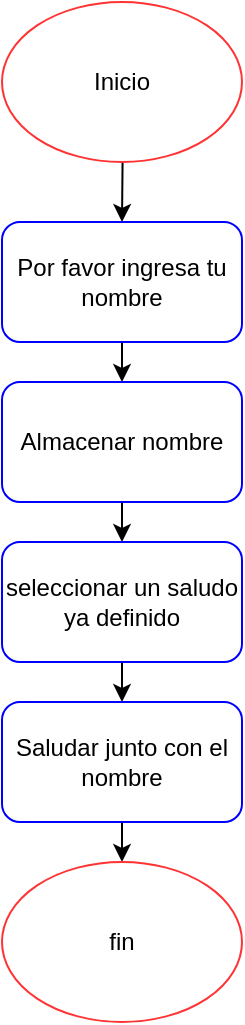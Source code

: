 <mxfile>
    <diagram id="sEwCsCMoznR07i1ciVVq" name="Página-1">
        <mxGraphModel dx="295" dy="271" grid="1" gridSize="10" guides="1" tooltips="1" connect="1" arrows="1" fold="1" page="1" pageScale="1" pageWidth="850" pageHeight="1100" math="0" shadow="0">
            <root>
                <mxCell id="0"/>
                <mxCell id="1" parent="0"/>
                <mxCell id="4" value="" style="edgeStyle=none;html=1;" parent="1" source="2" target="3" edge="1">
                    <mxGeometry relative="1" as="geometry"/>
                </mxCell>
                <mxCell id="2" value="Inicio" style="ellipse;whiteSpace=wrap;html=1;strokeColor=#FF3333;" parent="1" vertex="1">
                    <mxGeometry x="160" y="10" width="120" height="80" as="geometry"/>
                </mxCell>
                <mxCell id="6" value="" style="edgeStyle=none;html=1;" parent="1" source="3" target="5" edge="1">
                    <mxGeometry relative="1" as="geometry"/>
                </mxCell>
                <mxCell id="3" value="Por favor ingresa tu nombre" style="rounded=1;whiteSpace=wrap;html=1;strokeColor=#0000FF;" parent="1" vertex="1">
                    <mxGeometry x="160" y="120" width="120" height="60" as="geometry"/>
                </mxCell>
                <mxCell id="8" value="" style="edgeStyle=none;html=1;" parent="1" source="5" target="7" edge="1">
                    <mxGeometry relative="1" as="geometry"/>
                </mxCell>
                <mxCell id="5" value="Almacenar nombre" style="rounded=1;whiteSpace=wrap;html=1;strokeColor=#0000FF;" parent="1" vertex="1">
                    <mxGeometry x="160" y="200" width="120" height="60" as="geometry"/>
                </mxCell>
                <mxCell id="10" value="" style="edgeStyle=none;html=1;" parent="1" source="7" target="9" edge="1">
                    <mxGeometry relative="1" as="geometry"/>
                </mxCell>
                <mxCell id="7" value="seleccionar un saludo ya definido" style="rounded=1;whiteSpace=wrap;html=1;strokeColor=#0000FF;" parent="1" vertex="1">
                    <mxGeometry x="160" y="280" width="120" height="60" as="geometry"/>
                </mxCell>
                <mxCell id="12" value="" style="edgeStyle=none;html=1;" edge="1" parent="1" source="9" target="11">
                    <mxGeometry relative="1" as="geometry"/>
                </mxCell>
                <mxCell id="9" value="Saludar junto con el nombre" style="rounded=1;whiteSpace=wrap;html=1;strokeColor=#0000FF;" parent="1" vertex="1">
                    <mxGeometry x="160" y="360" width="120" height="60" as="geometry"/>
                </mxCell>
                <mxCell id="11" value="fin" style="ellipse;whiteSpace=wrap;html=1;strokeColor=#FF3333;" parent="1" vertex="1">
                    <mxGeometry x="160" y="440" width="120" height="80" as="geometry"/>
                </mxCell>
            </root>
        </mxGraphModel>
    </diagram>
</mxfile>